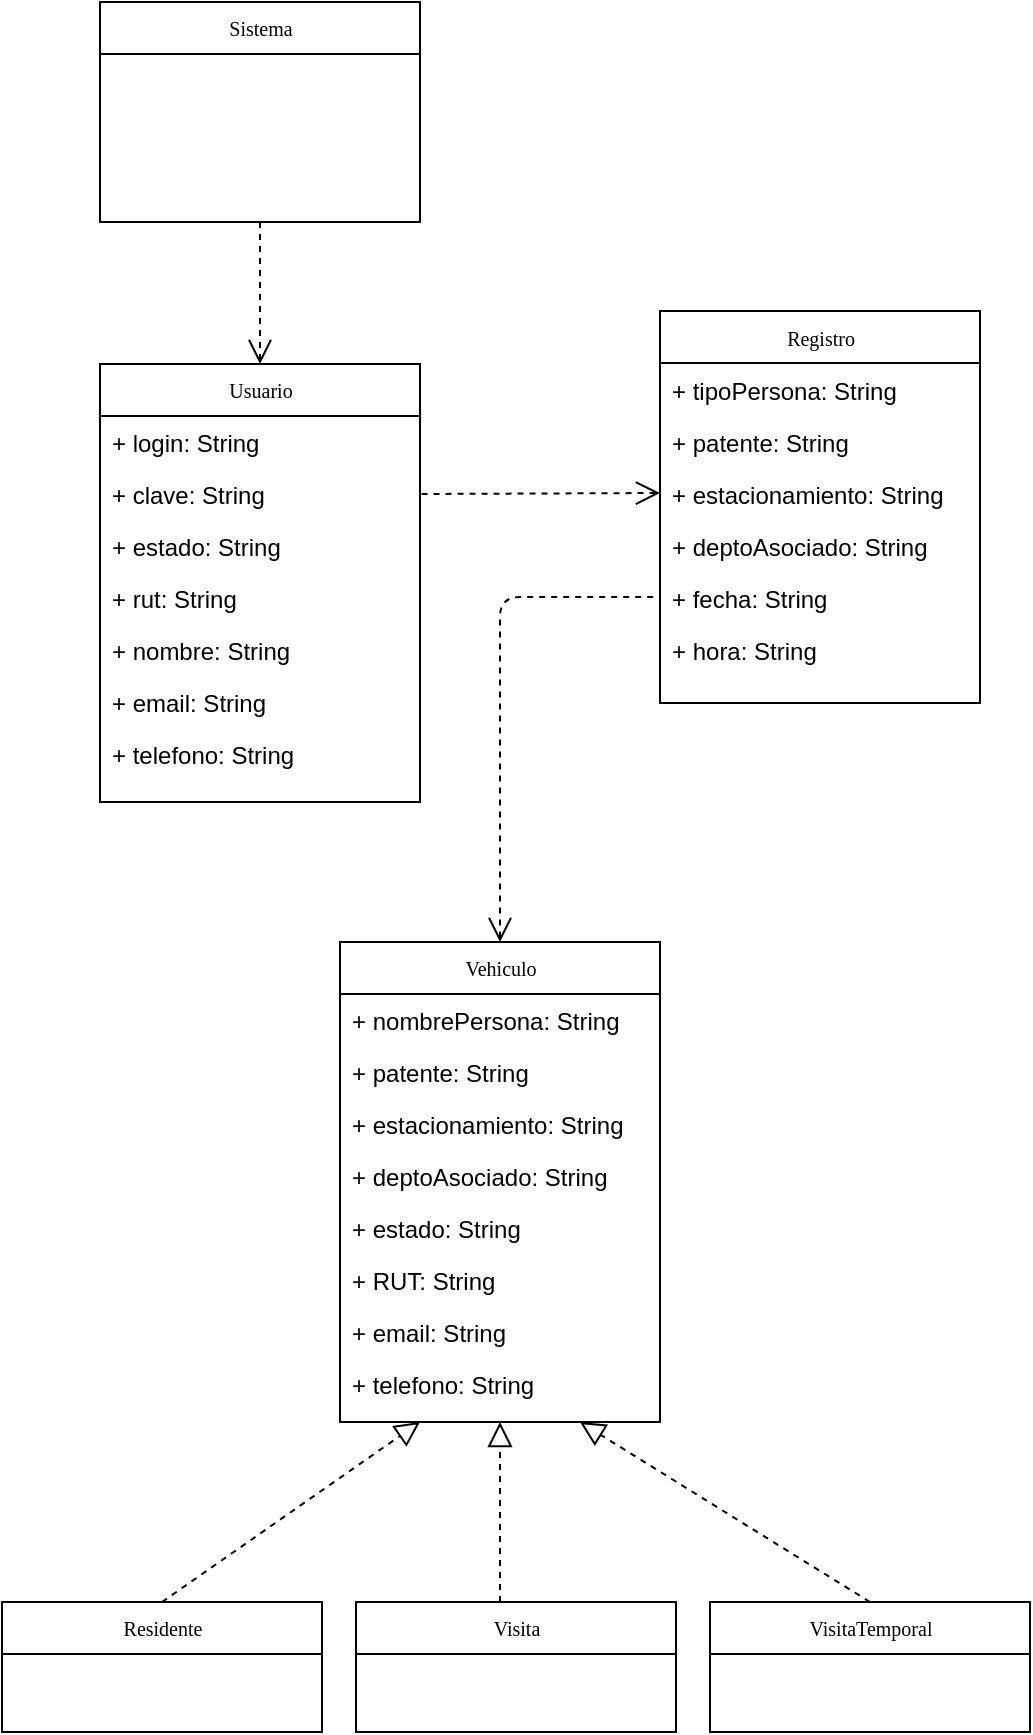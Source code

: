 <mxfile version="10.6.7" type="device"><diagram name="Page-1" id="c4acf3e9-155e-7222-9cf6-157b1a14988f"><mxGraphModel dx="840" dy="435" grid="1" gridSize="10" guides="1" tooltips="1" connect="1" arrows="1" fold="1" page="1" pageScale="1" pageWidth="850" pageHeight="1100" background="#ffffff" math="0" shadow="0"><root><mxCell id="0"/><mxCell id="1" parent="0"/><mxCell id="17acba5748e5396b-20" value="Usuario" style="swimlane;html=1;fontStyle=0;childLayout=stackLayout;horizontal=1;startSize=26;fillColor=none;horizontalStack=0;resizeParent=1;resizeLast=0;collapsible=1;marginBottom=0;swimlaneFillColor=#ffffff;rounded=0;shadow=0;comic=0;labelBackgroundColor=none;strokeColor=#000000;strokeWidth=1;fontFamily=Verdana;fontSize=10;fontColor=#000000;align=center;" parent="1" vertex="1"><mxGeometry x="120" y="231" width="160" height="219" as="geometry"/></mxCell><mxCell id="17acba5748e5396b-21" value="+ login: String" style="text;html=1;strokeColor=none;fillColor=none;align=left;verticalAlign=top;spacingLeft=4;spacingRight=4;whiteSpace=wrap;overflow=hidden;rotatable=0;points=[[0,0.5],[1,0.5]];portConstraint=eastwest;" parent="17acba5748e5396b-20" vertex="1"><mxGeometry y="26" width="160" height="26" as="geometry"/></mxCell><mxCell id="17acba5748e5396b-24" value="+ clave: String" style="text;html=1;strokeColor=none;fillColor=none;align=left;verticalAlign=top;spacingLeft=4;spacingRight=4;whiteSpace=wrap;overflow=hidden;rotatable=0;points=[[0,0.5],[1,0.5]];portConstraint=eastwest;" parent="17acba5748e5396b-20" vertex="1"><mxGeometry y="52" width="160" height="26" as="geometry"/></mxCell><mxCell id="17acba5748e5396b-26" value="+ estado: String&lt;br&gt;" style="text;html=1;strokeColor=none;fillColor=none;align=left;verticalAlign=top;spacingLeft=4;spacingRight=4;whiteSpace=wrap;overflow=hidden;rotatable=0;points=[[0,0.5],[1,0.5]];portConstraint=eastwest;" parent="17acba5748e5396b-20" vertex="1"><mxGeometry y="78" width="160" height="26" as="geometry"/></mxCell><mxCell id="iRIyAj0c5jcehs18dc3T-1" value="+ rut: String" style="text;html=1;strokeColor=none;fillColor=none;align=left;verticalAlign=top;spacingLeft=4;spacingRight=4;whiteSpace=wrap;overflow=hidden;rotatable=0;points=[[0,0.5],[1,0.5]];portConstraint=eastwest;" parent="17acba5748e5396b-20" vertex="1"><mxGeometry y="104" width="160" height="26" as="geometry"/></mxCell><mxCell id="iRIyAj0c5jcehs18dc3T-2" value="+ nombre: String" style="text;html=1;strokeColor=none;fillColor=none;align=left;verticalAlign=top;spacingLeft=4;spacingRight=4;whiteSpace=wrap;overflow=hidden;rotatable=0;points=[[0,0.5],[1,0.5]];portConstraint=eastwest;" parent="17acba5748e5396b-20" vertex="1"><mxGeometry y="130" width="160" height="26" as="geometry"/></mxCell><mxCell id="iRIyAj0c5jcehs18dc3T-3" value="+ email: String&lt;br&gt;" style="text;html=1;strokeColor=none;fillColor=none;align=left;verticalAlign=top;spacingLeft=4;spacingRight=4;whiteSpace=wrap;overflow=hidden;rotatable=0;points=[[0,0.5],[1,0.5]];portConstraint=eastwest;" parent="17acba5748e5396b-20" vertex="1"><mxGeometry y="156" width="160" height="26" as="geometry"/></mxCell><mxCell id="iRIyAj0c5jcehs18dc3T-4" value="+ telefono: String" style="text;html=1;strokeColor=none;fillColor=none;align=left;verticalAlign=top;spacingLeft=4;spacingRight=4;whiteSpace=wrap;overflow=hidden;rotatable=0;points=[[0,0.5],[1,0.5]];portConstraint=eastwest;" parent="17acba5748e5396b-20" vertex="1"><mxGeometry y="182" width="160" height="26" as="geometry"/></mxCell><mxCell id="17acba5748e5396b-30" value="Residente" style="swimlane;html=1;fontStyle=0;childLayout=stackLayout;horizontal=1;startSize=26;fillColor=none;horizontalStack=0;resizeParent=1;resizeLast=0;collapsible=1;marginBottom=0;swimlaneFillColor=#ffffff;rounded=0;shadow=0;comic=0;labelBackgroundColor=none;strokeColor=#000000;strokeWidth=1;fontFamily=Verdana;fontSize=10;fontColor=#000000;align=center;" parent="1" vertex="1"><mxGeometry x="71" y="850" width="160" height="65" as="geometry"/></mxCell><mxCell id="_Oy7XLAcYadQpGKWmX3i-6" value="Visita" style="swimlane;html=1;fontStyle=0;childLayout=stackLayout;horizontal=1;startSize=26;fillColor=none;horizontalStack=0;resizeParent=1;resizeLast=0;collapsible=1;marginBottom=0;swimlaneFillColor=#ffffff;rounded=0;shadow=0;comic=0;labelBackgroundColor=none;strokeColor=#000000;strokeWidth=1;fontFamily=Verdana;fontSize=10;fontColor=#000000;align=center;" parent="1" vertex="1"><mxGeometry x="248" y="850" width="160" height="65" as="geometry"/></mxCell><mxCell id="_Oy7XLAcYadQpGKWmX3i-18" value="Registro" style="swimlane;html=1;fontStyle=0;childLayout=stackLayout;horizontal=1;startSize=26;fillColor=none;horizontalStack=0;resizeParent=1;resizeLast=0;collapsible=1;marginBottom=0;swimlaneFillColor=#ffffff;rounded=0;shadow=0;comic=0;labelBackgroundColor=none;strokeColor=#000000;strokeWidth=1;fontFamily=Verdana;fontSize=10;fontColor=#000000;align=center;" parent="1" vertex="1"><mxGeometry x="400" y="204.5" width="160" height="196" as="geometry"/></mxCell><mxCell id="_Oy7XLAcYadQpGKWmX3i-19" value="+ tipoPersona: String" style="text;html=1;strokeColor=none;fillColor=none;align=left;verticalAlign=top;spacingLeft=4;spacingRight=4;whiteSpace=wrap;overflow=hidden;rotatable=0;points=[[0,0.5],[1,0.5]];portConstraint=eastwest;" parent="_Oy7XLAcYadQpGKWmX3i-18" vertex="1"><mxGeometry y="26" width="160" height="26" as="geometry"/></mxCell><mxCell id="_Oy7XLAcYadQpGKWmX3i-20" value="+ patente: String" style="text;html=1;strokeColor=none;fillColor=none;align=left;verticalAlign=top;spacingLeft=4;spacingRight=4;whiteSpace=wrap;overflow=hidden;rotatable=0;points=[[0,0.5],[1,0.5]];portConstraint=eastwest;" parent="_Oy7XLAcYadQpGKWmX3i-18" vertex="1"><mxGeometry y="52" width="160" height="26" as="geometry"/></mxCell><mxCell id="_Oy7XLAcYadQpGKWmX3i-21" value="+ estacionamiento: String" style="text;html=1;strokeColor=none;fillColor=none;align=left;verticalAlign=top;spacingLeft=4;spacingRight=4;whiteSpace=wrap;overflow=hidden;rotatable=0;points=[[0,0.5],[1,0.5]];portConstraint=eastwest;" parent="_Oy7XLAcYadQpGKWmX3i-18" vertex="1"><mxGeometry y="78" width="160" height="26" as="geometry"/></mxCell><mxCell id="_Oy7XLAcYadQpGKWmX3i-23" value="+ deptoAsociado: String" style="text;html=1;strokeColor=none;fillColor=none;align=left;verticalAlign=top;spacingLeft=4;spacingRight=4;whiteSpace=wrap;overflow=hidden;rotatable=0;points=[[0,0.5],[1,0.5]];portConstraint=eastwest;" parent="_Oy7XLAcYadQpGKWmX3i-18" vertex="1"><mxGeometry y="104" width="160" height="26" as="geometry"/></mxCell><mxCell id="_Oy7XLAcYadQpGKWmX3i-24" value="+ fecha: String" style="text;html=1;strokeColor=none;fillColor=none;align=left;verticalAlign=top;spacingLeft=4;spacingRight=4;whiteSpace=wrap;overflow=hidden;rotatable=0;points=[[0,0.5],[1,0.5]];portConstraint=eastwest;" parent="_Oy7XLAcYadQpGKWmX3i-18" vertex="1"><mxGeometry y="130" width="160" height="26" as="geometry"/></mxCell><mxCell id="_Oy7XLAcYadQpGKWmX3i-25" value="+ hora: String" style="text;html=1;strokeColor=none;fillColor=none;align=left;verticalAlign=top;spacingLeft=4;spacingRight=4;whiteSpace=wrap;overflow=hidden;rotatable=0;points=[[0,0.5],[1,0.5]];portConstraint=eastwest;" parent="_Oy7XLAcYadQpGKWmX3i-18" vertex="1"><mxGeometry y="156" width="160" height="26" as="geometry"/></mxCell><mxCell id="_Oy7XLAcYadQpGKWmX3i-32" value="" style="endArrow=none;html=1;dashed=1;exitX=0;exitY=0.5;exitDx=0;exitDy=0;entryX=1;entryY=0.5;entryDx=0;entryDy=0;endFill=0;startArrow=open;startFill=0;strokeWidth=1;endSize=6;startSize=10;jumpSize=6;" parent="1" source="_Oy7XLAcYadQpGKWmX3i-21" target="17acba5748e5396b-24" edge="1"><mxGeometry width="50" height="50" relative="1" as="geometry"><mxPoint x="541" y="300" as="sourcePoint"/><mxPoint x="650" y="300" as="targetPoint"/></mxGeometry></mxCell><mxCell id="_Oy7XLAcYadQpGKWmX3i-35" value="Vehiculo" style="swimlane;html=1;fontStyle=0;childLayout=stackLayout;horizontal=1;startSize=26;fillColor=none;horizontalStack=0;resizeParent=1;resizeLast=0;collapsible=1;marginBottom=0;swimlaneFillColor=#ffffff;rounded=0;shadow=0;comic=0;labelBackgroundColor=none;strokeColor=#000000;strokeWidth=1;fontFamily=Verdana;fontSize=10;fontColor=#000000;align=center;" parent="1" vertex="1"><mxGeometry x="240" y="520" width="160" height="240" as="geometry"/></mxCell><mxCell id="_Oy7XLAcYadQpGKWmX3i-36" value="+ nombrePersona: String" style="text;html=1;strokeColor=none;fillColor=none;align=left;verticalAlign=top;spacingLeft=4;spacingRight=4;whiteSpace=wrap;overflow=hidden;rotatable=0;points=[[0,0.5],[1,0.5]];portConstraint=eastwest;" parent="_Oy7XLAcYadQpGKWmX3i-35" vertex="1"><mxGeometry y="26" width="160" height="26" as="geometry"/></mxCell><mxCell id="_Oy7XLAcYadQpGKWmX3i-38" value="+ patente: String" style="text;html=1;strokeColor=none;fillColor=none;align=left;verticalAlign=top;spacingLeft=4;spacingRight=4;whiteSpace=wrap;overflow=hidden;rotatable=0;points=[[0,0.5],[1,0.5]];portConstraint=eastwest;" parent="_Oy7XLAcYadQpGKWmX3i-35" vertex="1"><mxGeometry y="52" width="160" height="26" as="geometry"/></mxCell><mxCell id="_Oy7XLAcYadQpGKWmX3i-40" value="+ estacionamiento: String" style="text;html=1;strokeColor=none;fillColor=none;align=left;verticalAlign=top;spacingLeft=4;spacingRight=4;whiteSpace=wrap;overflow=hidden;rotatable=0;points=[[0,0.5],[1,0.5]];portConstraint=eastwest;" parent="_Oy7XLAcYadQpGKWmX3i-35" vertex="1"><mxGeometry y="78" width="160" height="26" as="geometry"/></mxCell><mxCell id="_Oy7XLAcYadQpGKWmX3i-22" value="+ deptoAsociado: String" style="text;html=1;strokeColor=none;fillColor=none;align=left;verticalAlign=top;spacingLeft=4;spacingRight=4;whiteSpace=wrap;overflow=hidden;rotatable=0;points=[[0,0.5],[1,0.5]];portConstraint=eastwest;" parent="_Oy7XLAcYadQpGKWmX3i-35" vertex="1"><mxGeometry y="104" width="160" height="26" as="geometry"/></mxCell><mxCell id="3L6xX6Jvp4h5yT-Nd1Pw-1" value="+ estado: String" style="text;html=1;strokeColor=none;fillColor=none;align=left;verticalAlign=top;spacingLeft=4;spacingRight=4;whiteSpace=wrap;overflow=hidden;rotatable=0;points=[[0,0.5],[1,0.5]];portConstraint=eastwest;" vertex="1" parent="_Oy7XLAcYadQpGKWmX3i-35"><mxGeometry y="130" width="160" height="26" as="geometry"/></mxCell><mxCell id="_Oy7XLAcYadQpGKWmX3i-45" value="+ RUT: String" style="text;html=1;strokeColor=none;fillColor=none;align=left;verticalAlign=top;spacingLeft=4;spacingRight=4;whiteSpace=wrap;overflow=hidden;rotatable=0;points=[[0,0.5],[1,0.5]];portConstraint=eastwest;" parent="_Oy7XLAcYadQpGKWmX3i-35" vertex="1"><mxGeometry y="156" width="160" height="26" as="geometry"/></mxCell><mxCell id="iRIyAj0c5jcehs18dc3T-7" value="+ email: String" style="text;html=1;strokeColor=none;fillColor=none;align=left;verticalAlign=top;spacingLeft=4;spacingRight=4;whiteSpace=wrap;overflow=hidden;rotatable=0;points=[[0,0.5],[1,0.5]];portConstraint=eastwest;" parent="_Oy7XLAcYadQpGKWmX3i-35" vertex="1"><mxGeometry y="182" width="160" height="26" as="geometry"/></mxCell><mxCell id="iRIyAj0c5jcehs18dc3T-8" value="+ telefono: String" style="text;html=1;strokeColor=none;fillColor=none;align=left;verticalAlign=top;spacingLeft=4;spacingRight=4;whiteSpace=wrap;overflow=hidden;rotatable=0;points=[[0,0.5],[1,0.5]];portConstraint=eastwest;" parent="_Oy7XLAcYadQpGKWmX3i-35" vertex="1"><mxGeometry y="208" width="160" height="26" as="geometry"/></mxCell><mxCell id="_Oy7XLAcYadQpGKWmX3i-43" value="" style="endArrow=block;html=1;dashed=1;strokeWidth=1;exitX=0.5;exitY=0;exitDx=0;exitDy=0;entryX=0.25;entryY=1;entryDx=0;entryDy=0;endFill=0;endSize=10;" parent="1" source="17acba5748e5396b-30" target="_Oy7XLAcYadQpGKWmX3i-35" edge="1"><mxGeometry width="50" height="50" relative="1" as="geometry"><mxPoint x="200" y="850.5" as="sourcePoint"/><mxPoint x="280" y="850.5" as="targetPoint"/></mxGeometry></mxCell><mxCell id="_Oy7XLAcYadQpGKWmX3i-44" value="" style="endArrow=block;html=1;dashed=1;strokeWidth=1;exitX=0.45;exitY=0;exitDx=0;exitDy=0;endFill=0;startSize=6;endSize=10;exitPerimeter=0;entryX=0.5;entryY=1;entryDx=0;entryDy=0;" parent="1" source="_Oy7XLAcYadQpGKWmX3i-6" target="_Oy7XLAcYadQpGKWmX3i-35" edge="1"><mxGeometry width="50" height="50" relative="1" as="geometry"><mxPoint x="450" y="840.5" as="sourcePoint"/><mxPoint x="320" y="850.5" as="targetPoint"/></mxGeometry></mxCell><mxCell id="_Oy7XLAcYadQpGKWmX3i-46" value="" style="endArrow=none;html=1;dashed=1;strokeWidth=1;exitX=0.5;exitY=0;exitDx=0;exitDy=0;entryX=0;entryY=0.5;entryDx=0;entryDy=0;endFill=0;startSize=10;endSize=6;startArrow=open;startFill=0;" parent="1" source="_Oy7XLAcYadQpGKWmX3i-35" target="_Oy7XLAcYadQpGKWmX3i-24" edge="1"><mxGeometry width="50" height="50" relative="1" as="geometry"><mxPoint x="320" y="471.5" as="sourcePoint"/><mxPoint x="340" y="351.5" as="targetPoint"/><Array as="points"><mxPoint x="320" y="347.5"/></Array></mxGeometry></mxCell><mxCell id="_Oy7XLAcYadQpGKWmX3i-48" value="Sistema" style="swimlane;html=1;fontStyle=0;childLayout=stackLayout;horizontal=1;startSize=26;fillColor=none;horizontalStack=0;resizeParent=1;resizeLast=0;collapsible=1;marginBottom=0;swimlaneFillColor=#ffffff;rounded=0;shadow=0;comic=0;labelBackgroundColor=none;strokeColor=#000000;strokeWidth=1;fontFamily=Verdana;fontSize=10;fontColor=#000000;align=center;" parent="1" vertex="1"><mxGeometry x="120" y="50" width="160" height="110" as="geometry"/></mxCell><mxCell id="_Oy7XLAcYadQpGKWmX3i-52" value="" style="endArrow=open;html=1;dashed=1;strokeWidth=1;exitX=0.5;exitY=1;exitDx=0;exitDy=0;entryX=0.5;entryY=0;entryDx=0;entryDy=0;endFill=0;endSize=10;" parent="1" source="_Oy7XLAcYadQpGKWmX3i-48" target="17acba5748e5396b-20" edge="1"><mxGeometry width="50" height="50" relative="1" as="geometry"><mxPoint x="200" y="180" as="sourcePoint"/><mxPoint x="250" y="130" as="targetPoint"/></mxGeometry></mxCell><mxCell id="YAmUoObh79o2Ktj-V8wD-1" value="VisitaTemporal&lt;br&gt;" style="swimlane;html=1;fontStyle=0;childLayout=stackLayout;horizontal=1;startSize=26;fillColor=none;horizontalStack=0;resizeParent=1;resizeLast=0;collapsible=1;marginBottom=0;swimlaneFillColor=#ffffff;rounded=0;shadow=0;comic=0;labelBackgroundColor=none;strokeColor=#000000;strokeWidth=1;fontFamily=Verdana;fontSize=10;fontColor=#000000;align=center;" parent="1" vertex="1"><mxGeometry x="425" y="850" width="160" height="65" as="geometry"/></mxCell><mxCell id="YAmUoObh79o2Ktj-V8wD-2" value="" style="endArrow=block;html=1;dashed=1;strokeWidth=1;exitX=0.5;exitY=0;exitDx=0;exitDy=0;endFill=0;endSize=10;entryX=0.75;entryY=1;entryDx=0;entryDy=0;" parent="1" source="YAmUoObh79o2Ktj-V8wD-1" target="_Oy7XLAcYadQpGKWmX3i-35" edge="1"><mxGeometry width="50" height="50" relative="1" as="geometry"><mxPoint x="580" y="850.5" as="sourcePoint"/><mxPoint x="360" y="850.5" as="targetPoint"/></mxGeometry></mxCell></root></mxGraphModel></diagram></mxfile>